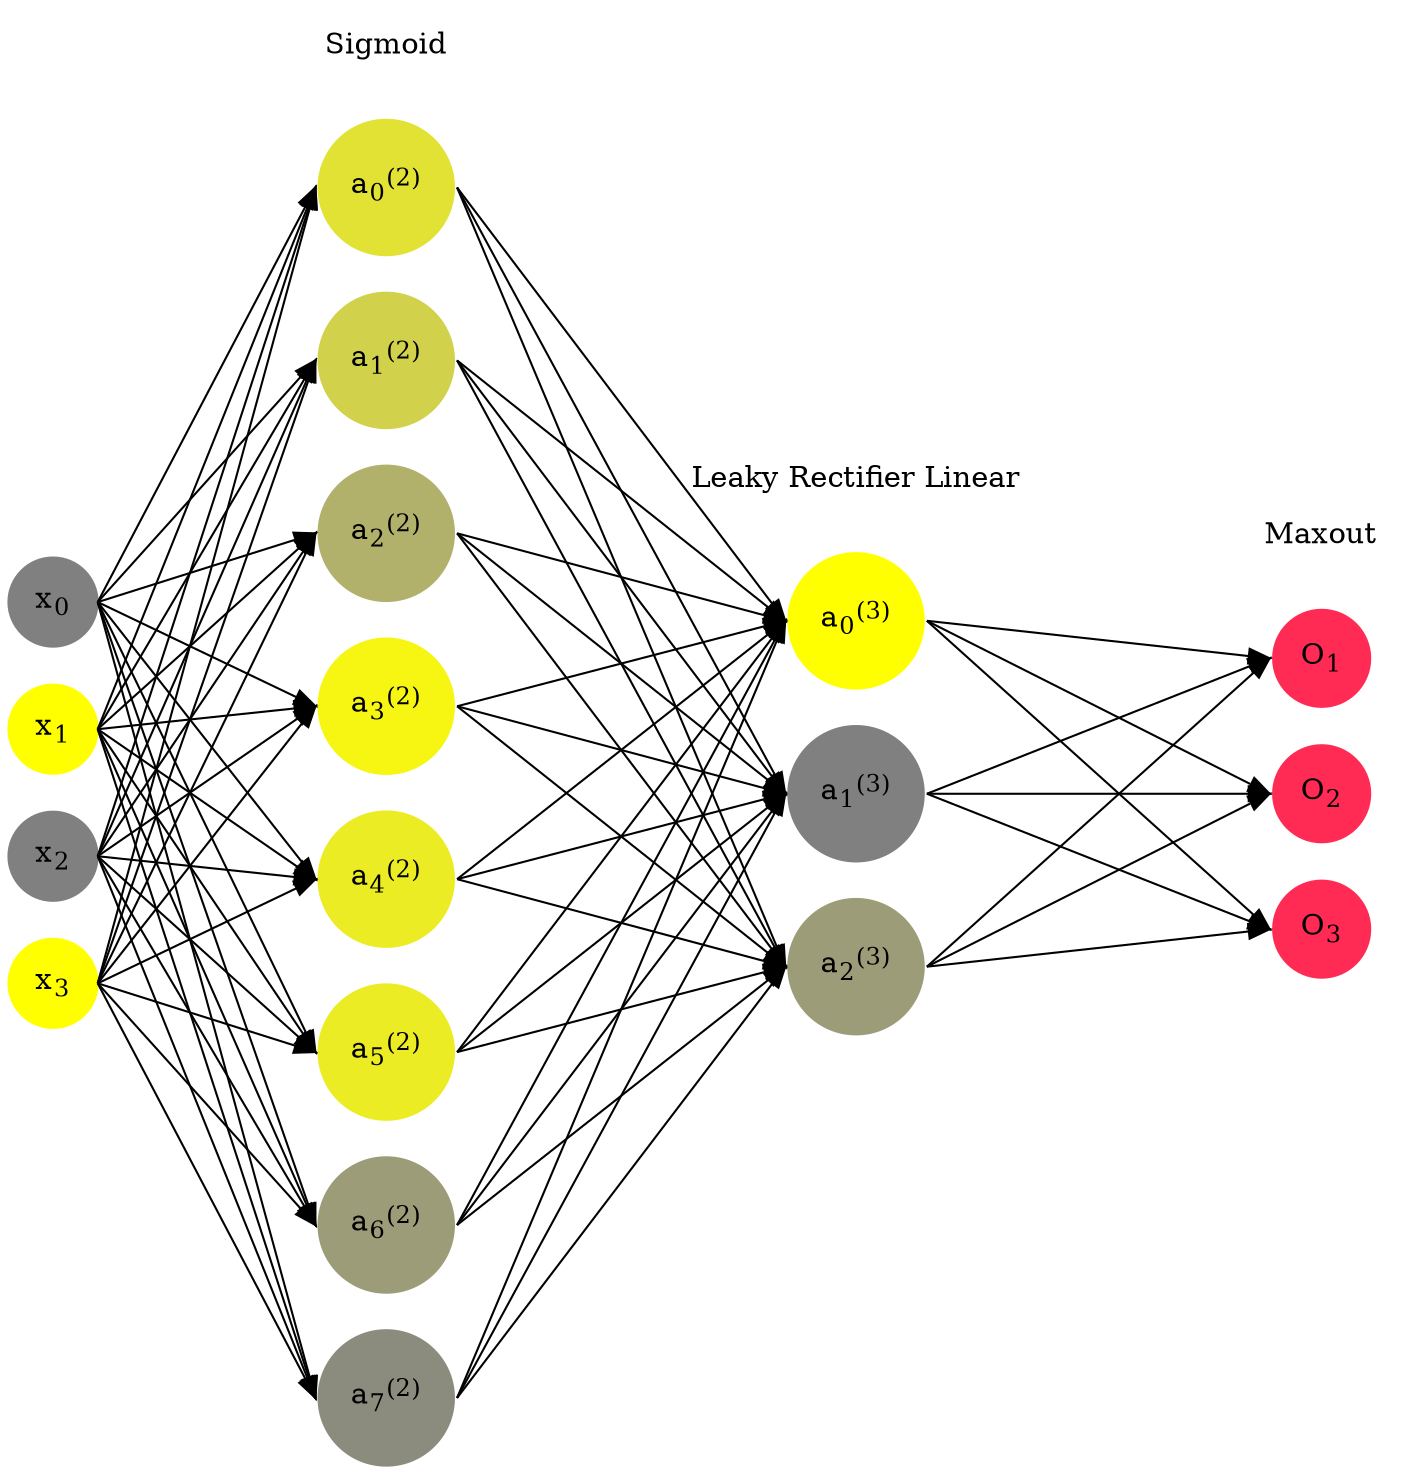 digraph G {
	rankdir = LR;
	splines=false;
	edge[style=invis];
	ranksep= 1.4;
	{
	node [shape=circle, color="0.1667, 0.0, 0.5", style=filled, fillcolor="0.1667, 0.0, 0.5"];
	x0 [label=<x<sub>0</sub>>];
	}
	{
	node [shape=circle, color="0.1667, 1.0, 1.0", style=filled, fillcolor="0.1667, 1.0, 1.0"];
	x1 [label=<x<sub>1</sub>>];
	}
	{
	node [shape=circle, color="0.1667, 0.0, 0.5", style=filled, fillcolor="0.1667, 0.0, 0.5"];
	x2 [label=<x<sub>2</sub>>];
	}
	{
	node [shape=circle, color="0.1667, 1.0, 1.0", style=filled, fillcolor="0.1667, 1.0, 1.0"];
	x3 [label=<x<sub>3</sub>>];
	}
	{
	node [shape=circle, color="0.1667, 0.767605, 0.883803", style=filled, fillcolor="0.1667, 0.767605, 0.883803"];
	a02 [label=<a<sub>0</sub><sup>(2)</sup>>];
	}
	{
	node [shape=circle, color="0.1667, 0.635728, 0.817864", style=filled, fillcolor="0.1667, 0.635728, 0.817864"];
	a12 [label=<a<sub>1</sub><sup>(2)</sup>>];
	}
	{
	node [shape=circle, color="0.1667, 0.389384, 0.694692", style=filled, fillcolor="0.1667, 0.389384, 0.694692"];
	a22 [label=<a<sub>2</sub><sup>(2)</sup>>];
	}
	{
	node [shape=circle, color="0.1667, 0.925730, 0.962865", style=filled, fillcolor="0.1667, 0.925730, 0.962865"];
	a32 [label=<a<sub>3</sub><sup>(2)</sup>>];
	}
	{
	node [shape=circle, color="0.1667, 0.847533, 0.923766", style=filled, fillcolor="0.1667, 0.847533, 0.923766"];
	a42 [label=<a<sub>4</sub><sup>(2)</sup>>];
	}
	{
	node [shape=circle, color="0.1667, 0.844847, 0.922423", style=filled, fillcolor="0.1667, 0.844847, 0.922423"];
	a52 [label=<a<sub>5</sub><sup>(2)</sup>>];
	}
	{
	node [shape=circle, color="0.1667, 0.223290, 0.611645", style=filled, fillcolor="0.1667, 0.223290, 0.611645"];
	a62 [label=<a<sub>6</sub><sup>(2)</sup>>];
	}
	{
	node [shape=circle, color="0.1667, 0.096674, 0.548337", style=filled, fillcolor="0.1667, 0.096674, 0.548337"];
	a72 [label=<a<sub>7</sub><sup>(2)</sup>>];
	}
	{
	node [shape=circle, color="0.1667, 1.149355, 1.074678", style=filled, fillcolor="0.1667, 1.149355, 1.074678"];
	a03 [label=<a<sub>0</sub><sup>(3)</sup>>];
	}
	{
	node [shape=circle, color="0.1667, 0.000327, 0.500164", style=filled, fillcolor="0.1667, 0.000327, 0.500164"];
	a13 [label=<a<sub>1</sub><sup>(3)</sup>>];
	}
	{
	node [shape=circle, color="0.1667, 0.223557, 0.611778", style=filled, fillcolor="0.1667, 0.223557, 0.611778"];
	a23 [label=<a<sub>2</sub><sup>(3)</sup>>];
	}
	{
	node [shape=circle, color="0.9667, 0.83, 1.0", style=filled, fillcolor="0.9667, 0.83, 1.0"];
	O1 [label=<O<sub>1</sub>>];
	}
	{
	node [shape=circle, color="0.9667, 0.83, 1.0", style=filled, fillcolor="0.9667, 0.83, 1.0"];
	O2 [label=<O<sub>2</sub>>];
	}
	{
	node [shape=circle, color="0.9667, 0.83, 1.0", style=filled, fillcolor="0.9667, 0.83, 1.0"];
	O3 [label=<O<sub>3</sub>>];
	}
	{
	rank=same;
	x0->x1->x2->x3;
	}
	{
	rank=same;
	a02->a12->a22->a32->a42->a52->a62->a72;
	}
	{
	rank=same;
	a03->a13->a23;
	}
	{
	rank=same;
	O1->O2->O3;
	}
	l1 [shape=plaintext,label="Sigmoid"];
	l1->a02;
	{rank=same; l1;a02};
	l2 [shape=plaintext,label="Leaky Rectifier Linear"];
	l2->a03;
	{rank=same; l2;a03};
	l3 [shape=plaintext,label="Maxout"];
	l3->O1;
	{rank=same; l3;O1};
edge[style=solid, tailport=e, headport=w];
	{x0;x1;x2;x3} -> {a02;a12;a22;a32;a42;a52;a62;a72};
	{a02;a12;a22;a32;a42;a52;a62;a72} -> {a03;a13;a23};
	{a03;a13;a23} -> {O1,O2,O3};
}